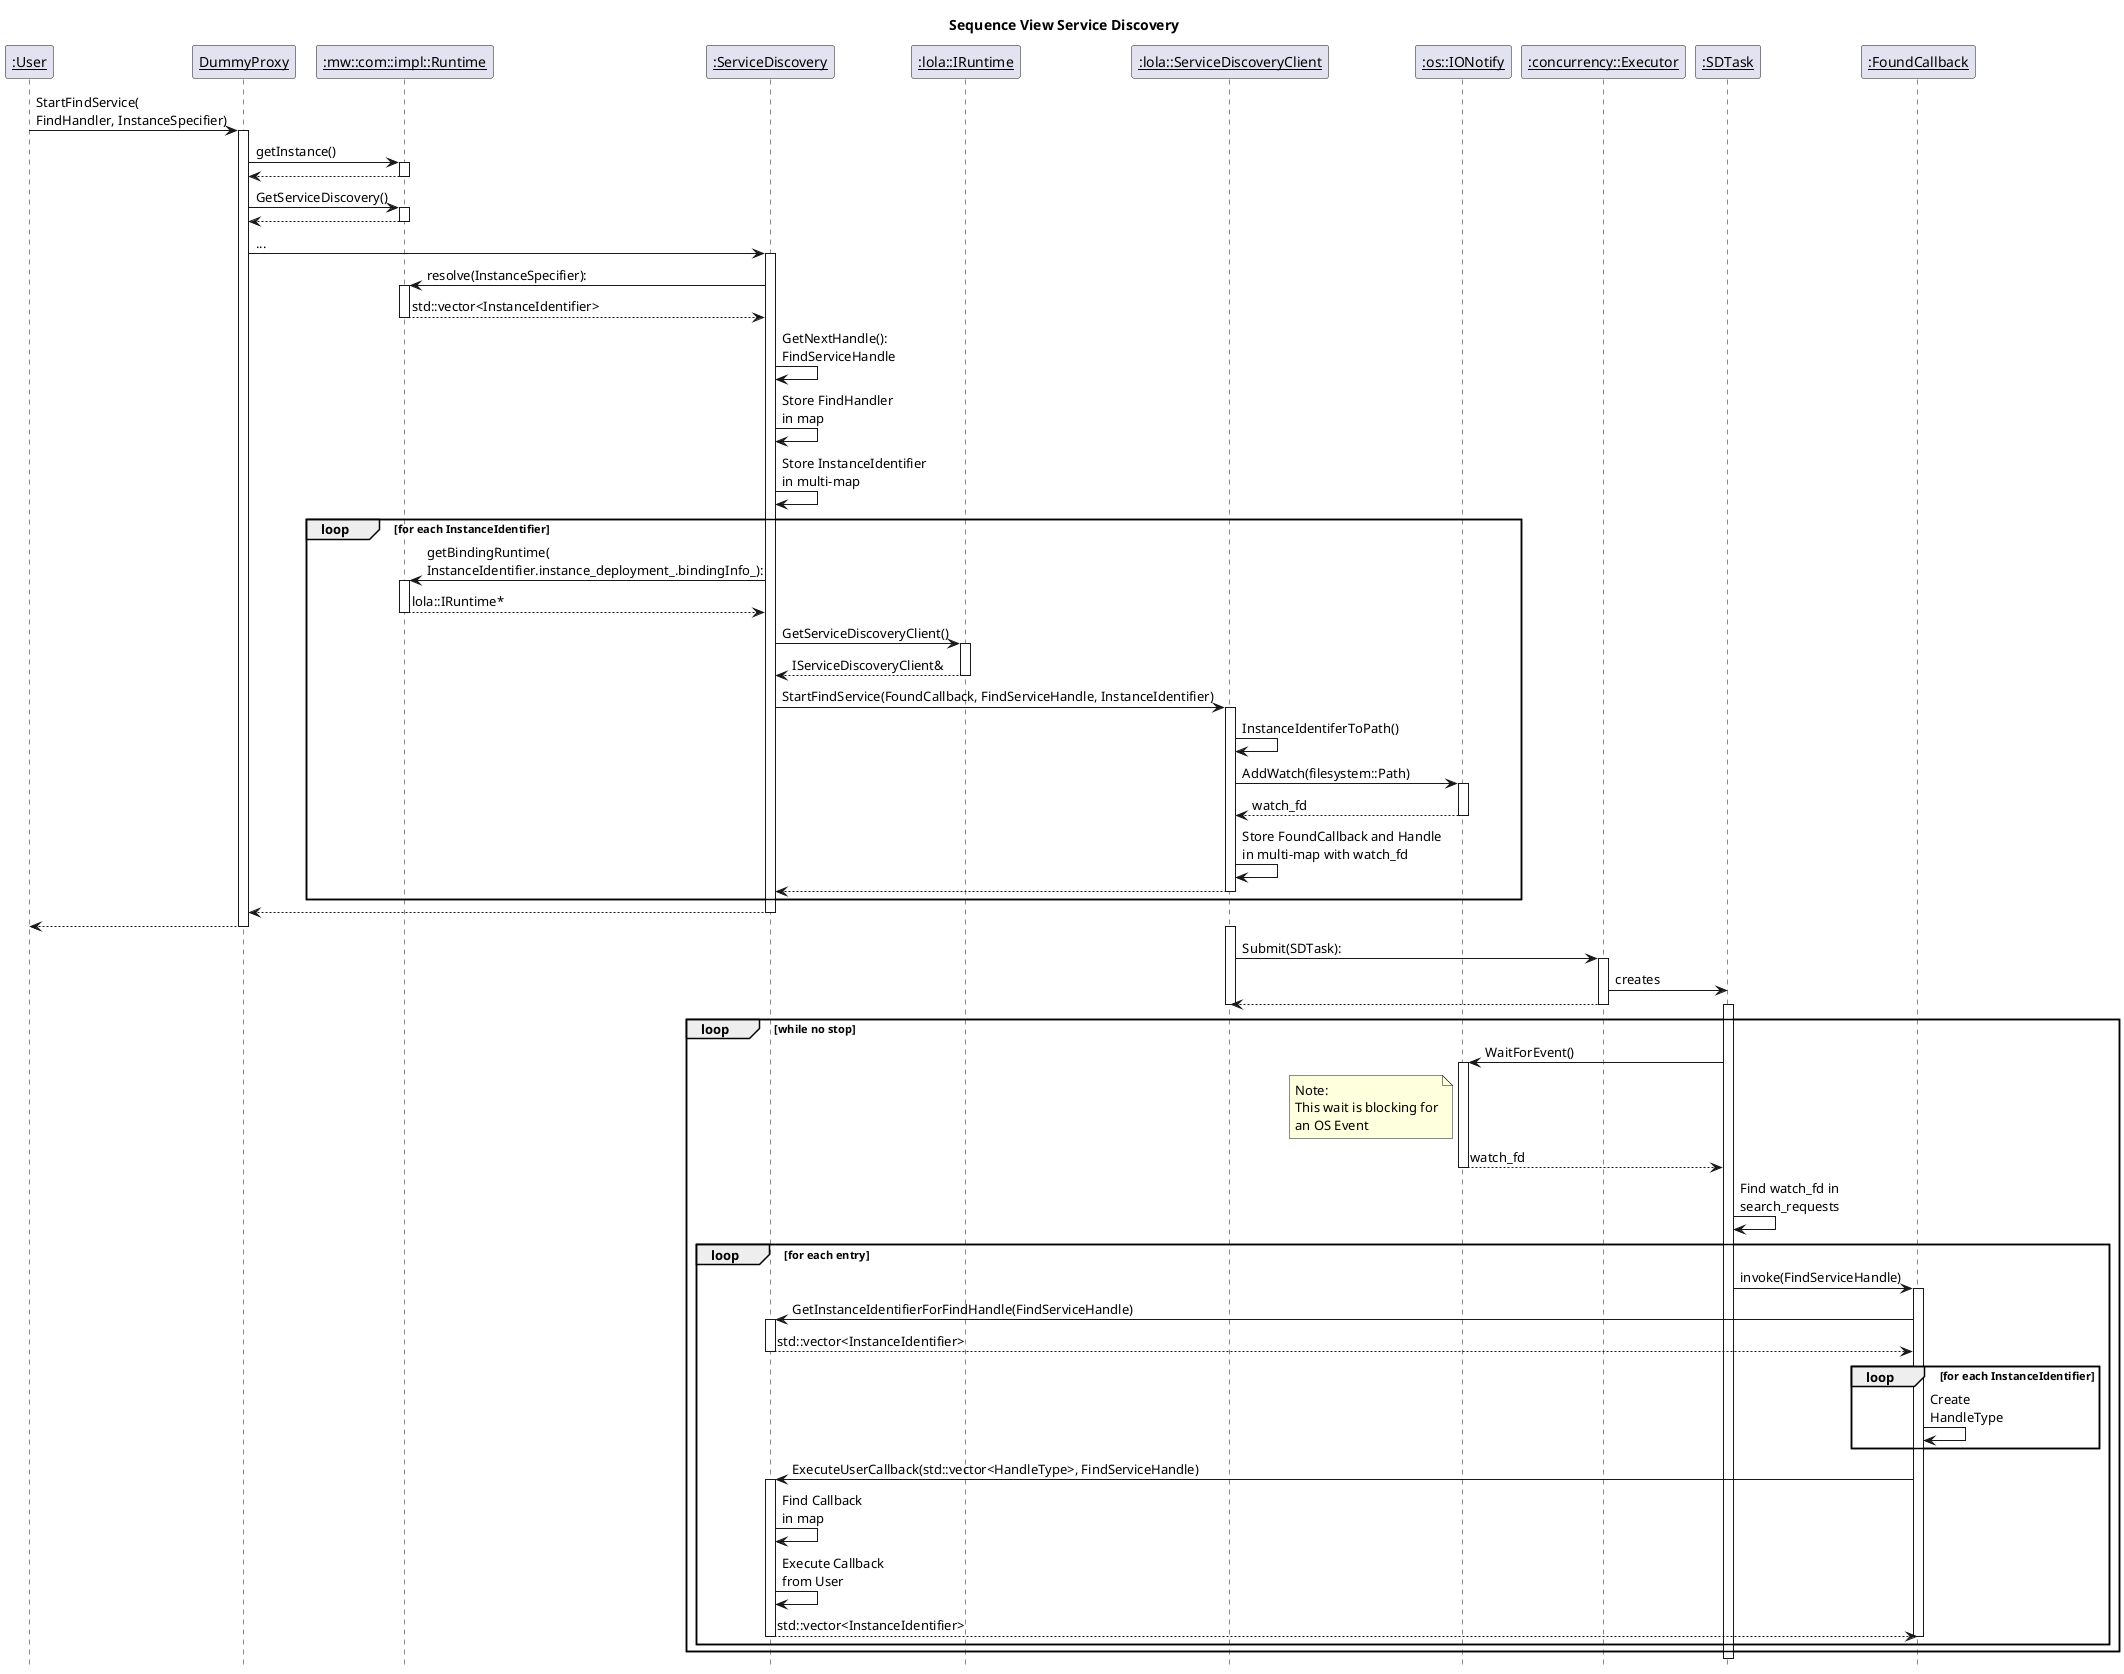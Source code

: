 @startuml sequence_view_service_discovery
title "Sequence View Service Discovery"
hide footbox

participant "<u>:User</u>" as User
participant "<u>DummyProxy</u>" as DummyProxy
participant "<u>:mw::com::impl::Runtime</u>" as Runtime
participant "<u>:ServiceDiscovery</u>" as ServiceDiscovery
participant "<u>:lola::IRuntime</u>" as LolaRuntime
participant "<u>:lola::ServiceDiscoveryClient</u>" as ServiceDiscoveryClient
participant "<u>:os::IONotify</u>" as IONotify
participant "<u>:concurrency::Executor</u>" as Executor
participant "<u>:SDTask</u>" as SDTask
participant "<u>:FoundCallback</u>" as FoundCallback

User -> DummyProxy: StartFindService(\nFindHandler, InstanceSpecifier)
activate DummyProxy

DummyProxy -> Runtime: getInstance()
activate Runtime
Runtime --> DummyProxy
deactivate Runtime

DummyProxy -> Runtime: GetServiceDiscovery()
activate Runtime
Runtime --> DummyProxy
deactivate Runtime

DummyProxy -> ServiceDiscovery: ...
activate ServiceDiscovery

ServiceDiscovery -> Runtime: resolve(InstanceSpecifier):
activate Runtime
Runtime --> ServiceDiscovery: std::vector<InstanceIdentifier>
deactivate Runtime

ServiceDiscovery -> ServiceDiscovery: GetNextHandle():\nFindServiceHandle

ServiceDiscovery -> ServiceDiscovery: Store FindHandler\nin map

ServiceDiscovery -> ServiceDiscovery: Store InstanceIdentifier\nin multi-map

loop for each InstanceIdentifier
    ServiceDiscovery -> Runtime: getBindingRuntime(\nInstanceIdentifier.instance_deployment_.bindingInfo_):
    activate Runtime
    Runtime --> ServiceDiscovery: lola::IRuntime*
    deactivate Runtime

    ServiceDiscovery -> LolaRuntime: GetServiceDiscoveryClient()
    activate LolaRuntime
    LolaRuntime --> ServiceDiscovery: IServiceDiscoveryClient&
    deactivate LolaRuntime

    ServiceDiscovery -> ServiceDiscoveryClient: StartFindService(FoundCallback, FindServiceHandle, InstanceIdentifier)
    activate ServiceDiscoveryClient

    ServiceDiscoveryClient -> ServiceDiscoveryClient: InstanceIdentiferToPath()

    ServiceDiscoveryClient -> IONotify: AddWatch(filesystem::Path)
    activate IONotify
    IONotify --> ServiceDiscoveryClient: watch_fd
    deactivate IONotify

    ServiceDiscoveryClient -> ServiceDiscoveryClient: Store FoundCallback and Handle\nin multi-map with watch_fd

    ServiceDiscoveryClient --> ServiceDiscovery
    deactivate ServiceDiscoveryClient
end

ServiceDiscovery --> DummyProxy
deactivate ServiceDiscovery

DummyProxy --> User
deactivate DummyProxy



activate ServiceDiscoveryClient
ServiceDiscoveryClient -> Executor: Submit(SDTask):
activate Executor
Executor -> SDTask: creates
Executor --> ServiceDiscoveryClient
deactivate Executor
deactivate ServiceDiscoveryClient

activate SDTask
loop while no stop
    SDTask -> IONotify: WaitForEvent()
    note left of IONotify: Note:\nThis wait is blocking for\nan OS Event
    activate IONotify
    IONotify --> SDTask: watch_fd
    deactivate IONotify

    SDTask -> SDTask: Find watch_fd in\nsearch_requests

    loop for each entry
        SDTask -> FoundCallback: invoke(FindServiceHandle)

        activate FoundCallback
        FoundCallback -> ServiceDiscovery: GetInstanceIdentifierForFindHandle(FindServiceHandle)
        activate ServiceDiscovery
        ServiceDiscovery --> FoundCallback: std::vector<InstanceIdentifier>
        deactivate ServiceDiscovery



        loop for each InstanceIdentifier
            FoundCallback -> FoundCallback: Create\nHandleType
        end

        FoundCallback -> ServiceDiscovery: ExecuteUserCallback(std::vector<HandleType>, FindServiceHandle)
        activate ServiceDiscovery

        ServiceDiscovery -> ServiceDiscovery: Find Callback\nin map

        ServiceDiscovery -> ServiceDiscovery: Execute Callback\nfrom User

        ServiceDiscovery --> FoundCallback: std::vector<InstanceIdentifier>
        deactivate ServiceDiscovery
        deactivate FoundCallback
    end
end
deactivate SDTask

@enduml
